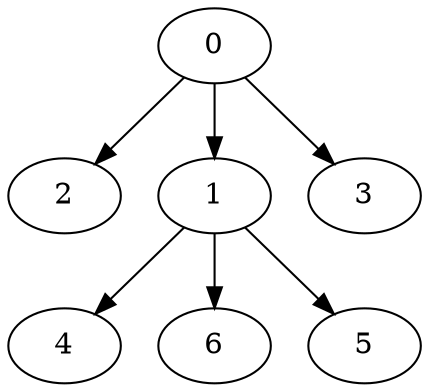 digraph "Nodes_7_OutTree-output" {
	 4	 [Weight=4.0,Start=23.0,Processor=0];
	 6	 [Weight=7.0,Start=11.0,Processor=0];
	 2	 [Weight=5.0,Start=18.0,Processor=0];
	 1	 [Weight=6.0,Start=5.0,Processor=0];
	 0	 [Weight=5.0,Start=0.0,Processor=0];
	 5	 [Weight=7.0,Start=15.0,Processor=1];
	 3	 [Weight=6.0,Start=22.0,Processor=1];
	 0 -> 1	[Weight=15.0];
	 0 -> 2	[Weight=11.0];
	 0 -> 3	[Weight=11.0];
	 1 -> 4	[Weight=19.0];
	 1 -> 5	[Weight=4.0];
	 1 -> 6	[Weight=21.0];
}
